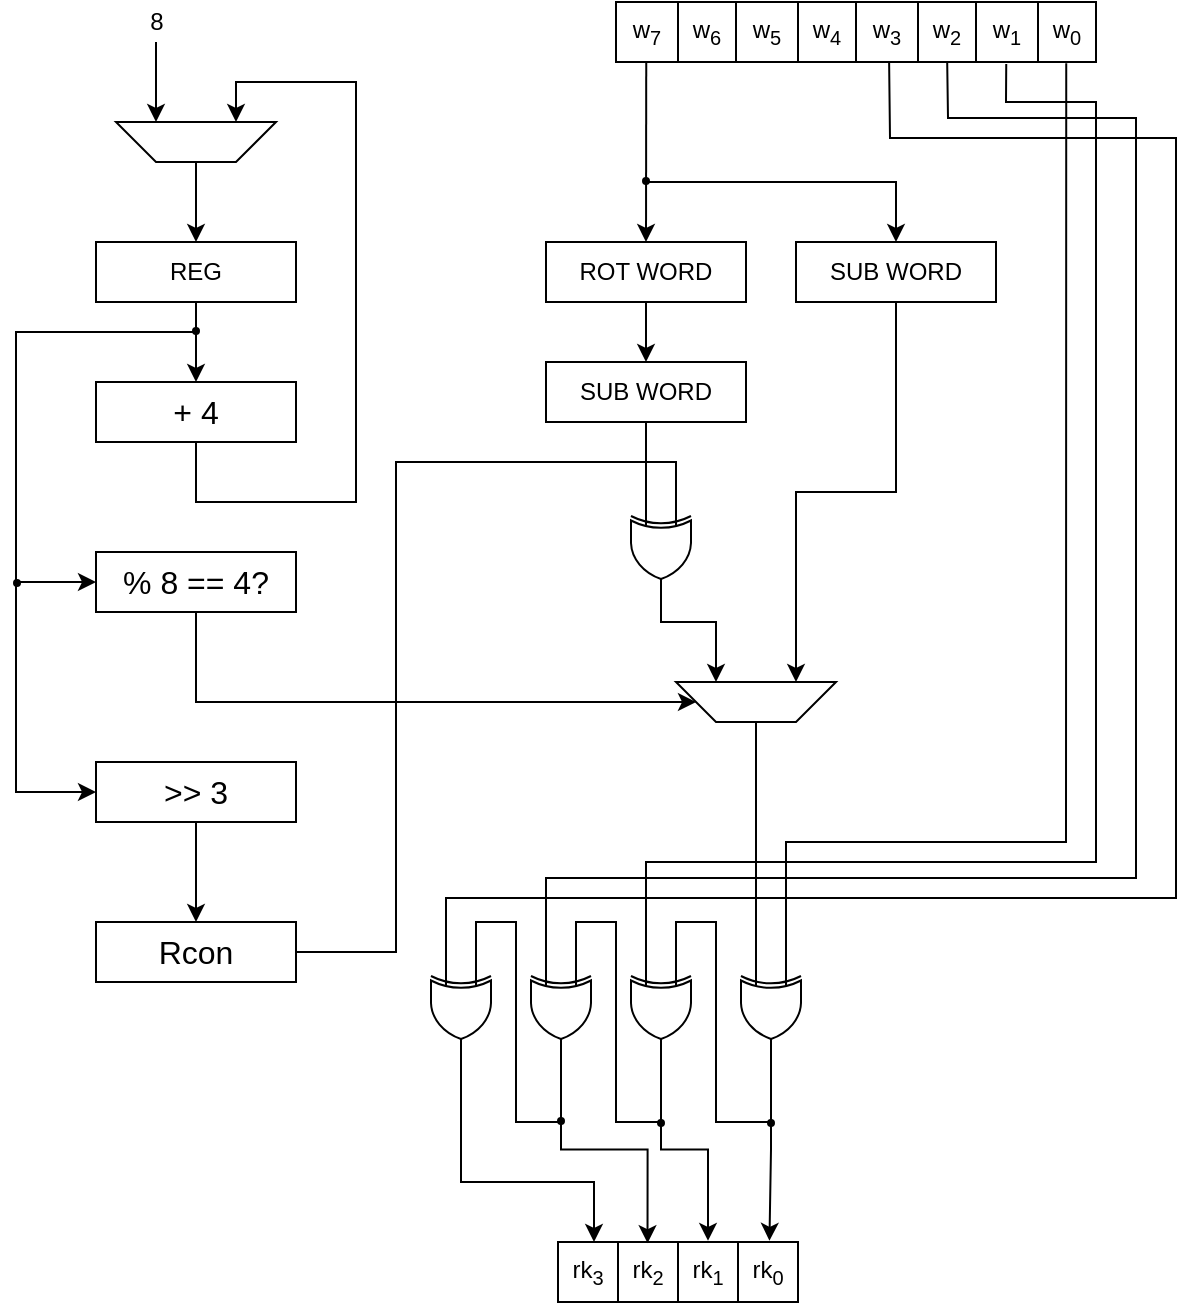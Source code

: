 <mxfile version="14.5.1" type="device"><diagram id="g173k2R82GsO-2RX2NOA" name="Page-1"><mxGraphModel dx="117" dy="66" grid="1" gridSize="10" guides="1" tooltips="1" connect="1" arrows="1" fold="1" page="1" pageScale="1" pageWidth="1000000" pageHeight="1000000" math="0" shadow="0"><root><mxCell id="0"/><mxCell id="1" parent="0"/><mxCell id="l3dijY1AhTBpDaFgQKTL-1" value="" style="shape=table;html=1;whiteSpace=wrap;startSize=0;container=1;collapsible=0;childLayout=tableLayout;" parent="1" vertex="1"><mxGeometry x="1450" y="620" width="240" height="30" as="geometry"/></mxCell><mxCell id="l3dijY1AhTBpDaFgQKTL-2" value="" style="shape=partialRectangle;html=1;whiteSpace=wrap;collapsible=0;dropTarget=0;pointerEvents=0;fillColor=none;top=0;left=0;bottom=0;right=0;points=[[0,0.5],[1,0.5]];portConstraint=eastwest;" parent="l3dijY1AhTBpDaFgQKTL-1" vertex="1"><mxGeometry width="240" height="30" as="geometry"/></mxCell><mxCell id="l3dijY1AhTBpDaFgQKTL-3" value="w&lt;sub&gt;7&lt;/sub&gt;" style="shape=partialRectangle;html=1;whiteSpace=wrap;connectable=0;overflow=hidden;fillColor=none;top=0;left=0;bottom=0;right=0;" parent="l3dijY1AhTBpDaFgQKTL-2" vertex="1"><mxGeometry width="31" height="30" as="geometry"/></mxCell><mxCell id="l3dijY1AhTBpDaFgQKTL-4" value="w&lt;sub&gt;6&lt;/sub&gt;" style="shape=partialRectangle;html=1;whiteSpace=wrap;connectable=0;overflow=hidden;fillColor=none;top=0;left=0;bottom=0;right=0;" parent="l3dijY1AhTBpDaFgQKTL-2" vertex="1"><mxGeometry x="31" width="29" height="30" as="geometry"/></mxCell><mxCell id="l3dijY1AhTBpDaFgQKTL-5" value="w&lt;sub&gt;5&lt;/sub&gt;" style="shape=partialRectangle;html=1;whiteSpace=wrap;connectable=0;overflow=hidden;fillColor=none;top=0;left=0;bottom=0;right=0;" parent="l3dijY1AhTBpDaFgQKTL-2" vertex="1"><mxGeometry x="60" width="31" height="30" as="geometry"/></mxCell><mxCell id="l3dijY1AhTBpDaFgQKTL-6" value="w&lt;sub&gt;4&lt;/sub&gt;" style="shape=partialRectangle;html=1;whiteSpace=wrap;connectable=0;overflow=hidden;fillColor=none;top=0;left=0;bottom=0;right=0;" parent="l3dijY1AhTBpDaFgQKTL-2" vertex="1"><mxGeometry x="91" width="29" height="30" as="geometry"/></mxCell><mxCell id="l3dijY1AhTBpDaFgQKTL-7" value="w&lt;sub&gt;3&lt;/sub&gt;" style="shape=partialRectangle;html=1;whiteSpace=wrap;connectable=0;overflow=hidden;fillColor=none;top=0;left=0;bottom=0;right=0;" parent="l3dijY1AhTBpDaFgQKTL-2" vertex="1"><mxGeometry x="120" width="31" height="30" as="geometry"/></mxCell><mxCell id="l3dijY1AhTBpDaFgQKTL-8" value="w&lt;sub&gt;2&lt;/sub&gt;" style="shape=partialRectangle;html=1;whiteSpace=wrap;connectable=0;overflow=hidden;fillColor=none;top=0;left=0;bottom=0;right=0;" parent="l3dijY1AhTBpDaFgQKTL-2" vertex="1"><mxGeometry x="151" width="29" height="30" as="geometry"/></mxCell><mxCell id="l3dijY1AhTBpDaFgQKTL-9" value="w&lt;sub&gt;1&lt;/sub&gt;" style="shape=partialRectangle;html=1;whiteSpace=wrap;connectable=0;overflow=hidden;fillColor=none;top=0;left=0;bottom=0;right=0;" parent="l3dijY1AhTBpDaFgQKTL-2" vertex="1"><mxGeometry x="180" width="31" height="30" as="geometry"/></mxCell><mxCell id="l3dijY1AhTBpDaFgQKTL-10" value="w&lt;sub&gt;0&lt;/sub&gt;" style="shape=partialRectangle;html=1;whiteSpace=wrap;connectable=0;overflow=hidden;fillColor=none;top=0;left=0;bottom=0;right=0;" parent="l3dijY1AhTBpDaFgQKTL-2" vertex="1"><mxGeometry x="211" width="29" height="30" as="geometry"/></mxCell><mxCell id="l3dijY1AhTBpDaFgQKTL-14" value="" style="edgeStyle=orthogonalEdgeStyle;rounded=0;orthogonalLoop=1;jettySize=auto;html=1;" parent="1" source="l3dijY1AhTBpDaFgQKTL-11" target="l3dijY1AhTBpDaFgQKTL-13" edge="1"><mxGeometry relative="1" as="geometry"/></mxCell><mxCell id="l3dijY1AhTBpDaFgQKTL-11" value="ROT WORD" style="rounded=0;whiteSpace=wrap;html=1;" parent="1" vertex="1"><mxGeometry x="1415" y="740" width="100" height="30" as="geometry"/></mxCell><mxCell id="l3dijY1AhTBpDaFgQKTL-12" value="" style="endArrow=classic;html=1;entryX=0.5;entryY=0;entryDx=0;entryDy=0;exitX=0.063;exitY=0.988;exitDx=0;exitDy=0;exitPerimeter=0;" parent="1" source="l3dijY1AhTBpDaFgQKTL-2" target="l3dijY1AhTBpDaFgQKTL-11" edge="1"><mxGeometry width="50" height="50" relative="1" as="geometry"><mxPoint x="1440" y="760" as="sourcePoint"/><mxPoint x="1490" y="710" as="targetPoint"/></mxGeometry></mxCell><mxCell id="l3dijY1AhTBpDaFgQKTL-13" value="SUB WORD" style="rounded=0;whiteSpace=wrap;html=1;" parent="1" vertex="1"><mxGeometry x="1415" y="800" width="100" height="30" as="geometry"/></mxCell><mxCell id="l3dijY1AhTBpDaFgQKTL-23" style="edgeStyle=orthogonalEdgeStyle;rounded=0;orthogonalLoop=1;jettySize=auto;html=1;exitX=1;exitY=0.5;exitDx=0;exitDy=0;exitPerimeter=0;entryX=0.75;entryY=1;entryDx=0;entryDy=0;" parent="1" source="l3dijY1AhTBpDaFgQKTL-15" target="l3dijY1AhTBpDaFgQKTL-21" edge="1"><mxGeometry relative="1" as="geometry"><Array as="points"><mxPoint x="1473" y="930"/><mxPoint x="1500" y="930"/></Array></mxGeometry></mxCell><mxCell id="l3dijY1AhTBpDaFgQKTL-15" value="" style="verticalLabelPosition=bottom;shadow=0;dashed=0;align=center;html=1;verticalAlign=top;shape=mxgraph.electrical.logic_gates.logic_gate;operation=xor;rotation=90;" parent="1" vertex="1"><mxGeometry x="1450" y="880" width="45" height="30" as="geometry"/></mxCell><mxCell id="l3dijY1AhTBpDaFgQKTL-18" value="" style="endArrow=none;html=1;entryX=0;entryY=0.75;entryDx=0;entryDy=0;entryPerimeter=0;exitX=0.5;exitY=1;exitDx=0;exitDy=0;" parent="1" source="l3dijY1AhTBpDaFgQKTL-13" target="l3dijY1AhTBpDaFgQKTL-15" edge="1"><mxGeometry width="50" height="50" relative="1" as="geometry"><mxPoint x="1430" y="930" as="sourcePoint"/><mxPoint x="1480" y="880" as="targetPoint"/></mxGeometry></mxCell><mxCell id="l3dijY1AhTBpDaFgQKTL-22" style="edgeStyle=orthogonalEdgeStyle;rounded=0;orthogonalLoop=1;jettySize=auto;html=1;exitX=0.5;exitY=1;exitDx=0;exitDy=0;entryX=0.25;entryY=1;entryDx=0;entryDy=0;" parent="1" source="l3dijY1AhTBpDaFgQKTL-19" target="l3dijY1AhTBpDaFgQKTL-21" edge="1"><mxGeometry relative="1" as="geometry"/></mxCell><mxCell id="l3dijY1AhTBpDaFgQKTL-19" value="SUB WORD" style="rounded=0;whiteSpace=wrap;html=1;" parent="1" vertex="1"><mxGeometry x="1540" y="740" width="100" height="30" as="geometry"/></mxCell><mxCell id="l3dijY1AhTBpDaFgQKTL-20" value="" style="endArrow=classic;html=1;entryX=0.5;entryY=0;entryDx=0;entryDy=0;arcSize=0;" parent="1" target="l3dijY1AhTBpDaFgQKTL-19" edge="1"><mxGeometry width="50" height="50" relative="1" as="geometry"><mxPoint x="1465" y="710" as="sourcePoint"/><mxPoint x="1620" y="700" as="targetPoint"/><Array as="points"><mxPoint x="1590" y="710"/></Array></mxGeometry></mxCell><mxCell id="l3dijY1AhTBpDaFgQKTL-21" value="" style="shape=trapezoid;perimeter=trapezoidPerimeter;whiteSpace=wrap;html=1;fixedSize=1;rotation=-180;" parent="1" vertex="1"><mxGeometry x="1480" y="960" width="80" height="20" as="geometry"/></mxCell><mxCell id="l3dijY1AhTBpDaFgQKTL-34" style="edgeStyle=orthogonalEdgeStyle;rounded=0;orthogonalLoop=1;jettySize=auto;html=1;exitX=1;exitY=0.5;exitDx=0;exitDy=0;exitPerimeter=0;entryX=0.881;entryY=-0.019;entryDx=0;entryDy=0;entryPerimeter=0;" parent="1" source="l3dijY1AhTBpDaFgQKTL-24" target="l3dijY1AhTBpDaFgQKTL-29" edge="1"><mxGeometry relative="1" as="geometry"/></mxCell><mxCell id="l3dijY1AhTBpDaFgQKTL-24" value="" style="verticalLabelPosition=bottom;shadow=0;dashed=0;align=center;html=1;verticalAlign=top;shape=mxgraph.electrical.logic_gates.logic_gate;operation=xor;rotation=90;" parent="1" vertex="1"><mxGeometry x="1505" y="1110" width="45" height="30" as="geometry"/></mxCell><mxCell id="l3dijY1AhTBpDaFgQKTL-26" value="" style="endArrow=none;html=1;entryX=0.5;entryY=0;entryDx=0;entryDy=0;exitX=0;exitY=0.75;exitDx=0;exitDy=0;exitPerimeter=0;" parent="1" source="l3dijY1AhTBpDaFgQKTL-24" target="l3dijY1AhTBpDaFgQKTL-21" edge="1"><mxGeometry width="50" height="50" relative="1" as="geometry"><mxPoint x="1490" y="1020" as="sourcePoint"/><mxPoint x="1540" y="970" as="targetPoint"/></mxGeometry></mxCell><mxCell id="l3dijY1AhTBpDaFgQKTL-27" value="" style="endArrow=none;html=1;entryX=0.938;entryY=1.021;entryDx=0;entryDy=0;entryPerimeter=0;exitX=0;exitY=0.25;exitDx=0;exitDy=0;exitPerimeter=0;arcSize=0;" parent="1" source="l3dijY1AhTBpDaFgQKTL-24" target="l3dijY1AhTBpDaFgQKTL-2" edge="1"><mxGeometry width="50" height="50" relative="1" as="geometry"><mxPoint x="1530" y="860" as="sourcePoint"/><mxPoint x="1580" y="810" as="targetPoint"/><Array as="points"><mxPoint x="1535" y="1040"/><mxPoint x="1675" y="1040"/></Array></mxGeometry></mxCell><mxCell id="l3dijY1AhTBpDaFgQKTL-28" value="" style="shape=table;html=1;whiteSpace=wrap;startSize=0;container=1;collapsible=0;childLayout=tableLayout;" parent="1" vertex="1"><mxGeometry x="1421" y="1240" width="120" height="30" as="geometry"/></mxCell><mxCell id="l3dijY1AhTBpDaFgQKTL-29" value="" style="shape=partialRectangle;html=1;whiteSpace=wrap;collapsible=0;dropTarget=0;pointerEvents=0;fillColor=none;top=0;left=0;bottom=0;right=0;points=[[0,0.5],[1,0.5]];portConstraint=eastwest;" parent="l3dijY1AhTBpDaFgQKTL-28" vertex="1"><mxGeometry width="120" height="30" as="geometry"/></mxCell><mxCell id="l3dijY1AhTBpDaFgQKTL-30" value="rk&lt;sub&gt;3&lt;/sub&gt;" style="shape=partialRectangle;html=1;whiteSpace=wrap;connectable=0;overflow=hidden;fillColor=none;top=0;left=0;bottom=0;right=0;" parent="l3dijY1AhTBpDaFgQKTL-29" vertex="1"><mxGeometry width="30" height="30" as="geometry"/></mxCell><mxCell id="l3dijY1AhTBpDaFgQKTL-31" value="rk&lt;sub&gt;2&lt;/sub&gt;" style="shape=partialRectangle;html=1;whiteSpace=wrap;connectable=0;overflow=hidden;fillColor=none;top=0;left=0;bottom=0;right=0;" parent="l3dijY1AhTBpDaFgQKTL-29" vertex="1"><mxGeometry x="30" width="30" height="30" as="geometry"/></mxCell><mxCell id="l3dijY1AhTBpDaFgQKTL-32" value="rk&lt;sub&gt;1&lt;/sub&gt;" style="shape=partialRectangle;html=1;whiteSpace=wrap;connectable=0;overflow=hidden;fillColor=none;top=0;left=0;bottom=0;right=0;" parent="l3dijY1AhTBpDaFgQKTL-29" vertex="1"><mxGeometry x="60" width="30" height="30" as="geometry"/></mxCell><mxCell id="l3dijY1AhTBpDaFgQKTL-33" value="rk&lt;sub&gt;0&lt;/sub&gt;" style="shape=partialRectangle;html=1;whiteSpace=wrap;connectable=0;overflow=hidden;fillColor=none;top=0;left=0;bottom=0;right=0;" parent="l3dijY1AhTBpDaFgQKTL-29" vertex="1"><mxGeometry x="90" width="30" height="30" as="geometry"/></mxCell><mxCell id="H-GJtqc803cPsKEx5D1w-2" style="edgeStyle=orthogonalEdgeStyle;rounded=0;orthogonalLoop=1;jettySize=auto;html=1;exitX=1;exitY=0.5;exitDx=0;exitDy=0;exitPerimeter=0;entryX=0.625;entryY=-0.019;entryDx=0;entryDy=0;entryPerimeter=0;" edge="1" parent="1" source="l3dijY1AhTBpDaFgQKTL-35" target="l3dijY1AhTBpDaFgQKTL-29"><mxGeometry relative="1" as="geometry"/></mxCell><mxCell id="l3dijY1AhTBpDaFgQKTL-35" value="" style="verticalLabelPosition=bottom;shadow=0;dashed=0;align=center;html=1;verticalAlign=top;shape=mxgraph.electrical.logic_gates.logic_gate;operation=xor;rotation=90;" parent="1" vertex="1"><mxGeometry x="1450" y="1110" width="45" height="30" as="geometry"/></mxCell><mxCell id="H-GJtqc803cPsKEx5D1w-4" style="edgeStyle=orthogonalEdgeStyle;rounded=0;orthogonalLoop=1;jettySize=auto;html=1;exitX=1;exitY=0.5;exitDx=0;exitDy=0;exitPerimeter=0;entryX=0.373;entryY=0.019;entryDx=0;entryDy=0;entryPerimeter=0;" edge="1" parent="1" source="l3dijY1AhTBpDaFgQKTL-36" target="l3dijY1AhTBpDaFgQKTL-29"><mxGeometry relative="1" as="geometry"/></mxCell><mxCell id="l3dijY1AhTBpDaFgQKTL-36" value="" style="verticalLabelPosition=bottom;shadow=0;dashed=0;align=center;html=1;verticalAlign=top;shape=mxgraph.electrical.logic_gates.logic_gate;operation=xor;rotation=90;" parent="1" vertex="1"><mxGeometry x="1400" y="1110" width="45" height="30" as="geometry"/></mxCell><mxCell id="H-GJtqc803cPsKEx5D1w-6" style="edgeStyle=orthogonalEdgeStyle;rounded=0;orthogonalLoop=1;jettySize=auto;html=1;exitX=1;exitY=0.5;exitDx=0;exitDy=0;exitPerimeter=0;" edge="1" parent="1" source="l3dijY1AhTBpDaFgQKTL-37"><mxGeometry relative="1" as="geometry"><mxPoint x="1439" y="1240" as="targetPoint"/><Array as="points"><mxPoint x="1373" y="1210"/><mxPoint x="1439" y="1210"/></Array></mxGeometry></mxCell><mxCell id="l3dijY1AhTBpDaFgQKTL-37" value="" style="verticalLabelPosition=bottom;shadow=0;dashed=0;align=center;html=1;verticalAlign=top;shape=mxgraph.electrical.logic_gates.logic_gate;operation=xor;rotation=90;" parent="1" vertex="1"><mxGeometry x="1350" y="1110" width="45" height="30" as="geometry"/></mxCell><mxCell id="H-GJtqc803cPsKEx5D1w-1" value="" style="endArrow=none;html=1;entryX=0;entryY=0.25;entryDx=0;entryDy=0;entryPerimeter=0;arcSize=0;" edge="1" parent="1" target="l3dijY1AhTBpDaFgQKTL-35"><mxGeometry width="50" height="50" relative="1" as="geometry"><mxPoint x="1528" y="1180" as="sourcePoint"/><mxPoint x="1370" y="1100" as="targetPoint"/><Array as="points"><mxPoint x="1500" y="1180"/><mxPoint x="1500" y="1080"/><mxPoint x="1480" y="1080"/></Array></mxGeometry></mxCell><mxCell id="H-GJtqc803cPsKEx5D1w-3" value="" style="endArrow=none;html=1;entryX=0;entryY=0.25;entryDx=0;entryDy=0;entryPerimeter=0;arcSize=0;" edge="1" parent="1"><mxGeometry width="50" height="50" relative="1" as="geometry"><mxPoint x="1473" y="1180" as="sourcePoint"/><mxPoint x="1430" y="1102.5" as="targetPoint"/><Array as="points"><mxPoint x="1450" y="1180"/><mxPoint x="1450" y="1080"/><mxPoint x="1430" y="1080"/></Array></mxGeometry></mxCell><mxCell id="H-GJtqc803cPsKEx5D1w-5" value="" style="endArrow=none;html=1;entryX=0;entryY=0.25;entryDx=0;entryDy=0;entryPerimeter=0;arcSize=0;" edge="1" parent="1"><mxGeometry width="50" height="50" relative="1" as="geometry"><mxPoint x="1423" y="1180" as="sourcePoint"/><mxPoint x="1380" y="1102.5" as="targetPoint"/><Array as="points"><mxPoint x="1400" y="1180"/><mxPoint x="1400" y="1080"/><mxPoint x="1380" y="1080"/></Array></mxGeometry></mxCell><mxCell id="H-GJtqc803cPsKEx5D1w-9" value="" style="edgeStyle=orthogonalEdgeStyle;rounded=0;orthogonalLoop=1;jettySize=auto;html=1;" edge="1" parent="1" source="H-GJtqc803cPsKEx5D1w-7" target="H-GJtqc803cPsKEx5D1w-8"><mxGeometry relative="1" as="geometry"/></mxCell><mxCell id="H-GJtqc803cPsKEx5D1w-7" value="" style="shape=trapezoid;perimeter=trapezoidPerimeter;whiteSpace=wrap;html=1;fixedSize=1;rotation=-180;" vertex="1" parent="1"><mxGeometry x="1200" y="680" width="80" height="20" as="geometry"/></mxCell><mxCell id="H-GJtqc803cPsKEx5D1w-11" value="" style="edgeStyle=orthogonalEdgeStyle;rounded=0;orthogonalLoop=1;jettySize=auto;html=1;" edge="1" parent="1" source="H-GJtqc803cPsKEx5D1w-8" target="H-GJtqc803cPsKEx5D1w-10"><mxGeometry relative="1" as="geometry"/></mxCell><mxCell id="H-GJtqc803cPsKEx5D1w-8" value="REG" style="rounded=0;whiteSpace=wrap;html=1;" vertex="1" parent="1"><mxGeometry x="1190" y="740" width="100" height="30" as="geometry"/></mxCell><mxCell id="H-GJtqc803cPsKEx5D1w-12" style="edgeStyle=orthogonalEdgeStyle;rounded=0;orthogonalLoop=1;jettySize=auto;html=1;exitX=0.5;exitY=1;exitDx=0;exitDy=0;entryX=0.25;entryY=1;entryDx=0;entryDy=0;" edge="1" parent="1" source="H-GJtqc803cPsKEx5D1w-10" target="H-GJtqc803cPsKEx5D1w-7"><mxGeometry relative="1" as="geometry"><Array as="points"><mxPoint x="1240" y="870"/><mxPoint x="1320" y="870"/><mxPoint x="1320" y="660"/><mxPoint x="1260" y="660"/></Array></mxGeometry></mxCell><mxCell id="H-GJtqc803cPsKEx5D1w-10" value="&lt;font style=&quot;font-size: 16px&quot;&gt;+ 4&lt;/font&gt;" style="rounded=0;whiteSpace=wrap;html=1;" vertex="1" parent="1"><mxGeometry x="1190" y="810" width="100" height="30" as="geometry"/></mxCell><mxCell id="H-GJtqc803cPsKEx5D1w-13" value="" style="endArrow=classic;html=1;entryX=0.75;entryY=1;entryDx=0;entryDy=0;" edge="1" parent="1" target="H-GJtqc803cPsKEx5D1w-7"><mxGeometry width="50" height="50" relative="1" as="geometry"><mxPoint x="1220" y="640" as="sourcePoint"/><mxPoint x="1230" y="680" as="targetPoint"/></mxGeometry></mxCell><mxCell id="H-GJtqc803cPsKEx5D1w-17" style="edgeStyle=orthogonalEdgeStyle;rounded=0;orthogonalLoop=1;jettySize=auto;html=1;exitX=0.5;exitY=1;exitDx=0;exitDy=0;entryX=1;entryY=0.5;entryDx=0;entryDy=0;" edge="1" parent="1" source="H-GJtqc803cPsKEx5D1w-14" target="l3dijY1AhTBpDaFgQKTL-21"><mxGeometry relative="1" as="geometry"><Array as="points"><mxPoint x="1240" y="970"/></Array></mxGeometry></mxCell><mxCell id="H-GJtqc803cPsKEx5D1w-14" value="&lt;font style=&quot;font-size: 16px&quot;&gt;% 8 == 4?&lt;/font&gt;" style="rounded=0;whiteSpace=wrap;html=1;" vertex="1" parent="1"><mxGeometry x="1190" y="895" width="100" height="30" as="geometry"/></mxCell><mxCell id="H-GJtqc803cPsKEx5D1w-20" value="" style="edgeStyle=orthogonalEdgeStyle;rounded=0;orthogonalLoop=1;jettySize=auto;html=1;" edge="1" parent="1" source="H-GJtqc803cPsKEx5D1w-18" target="H-GJtqc803cPsKEx5D1w-19"><mxGeometry relative="1" as="geometry"/></mxCell><mxCell id="H-GJtqc803cPsKEx5D1w-18" value="&lt;font style=&quot;font-size: 16px&quot;&gt;&amp;gt;&amp;gt; 3&lt;br&gt;&lt;/font&gt;" style="rounded=0;whiteSpace=wrap;html=1;" vertex="1" parent="1"><mxGeometry x="1190" y="1000" width="100" height="30" as="geometry"/></mxCell><mxCell id="H-GJtqc803cPsKEx5D1w-19" value="&lt;font style=&quot;font-size: 16px&quot;&gt;Rcon&lt;br&gt;&lt;/font&gt;" style="rounded=0;whiteSpace=wrap;html=1;" vertex="1" parent="1"><mxGeometry x="1190" y="1080" width="100" height="30" as="geometry"/></mxCell><mxCell id="H-GJtqc803cPsKEx5D1w-21" value="" style="endArrow=classic;html=1;entryX=0;entryY=0.5;entryDx=0;entryDy=0;arcSize=0;" edge="1" parent="1" target="H-GJtqc803cPsKEx5D1w-14"><mxGeometry width="50" height="50" relative="1" as="geometry"><mxPoint x="1240" y="785" as="sourcePoint"/><mxPoint x="1250" y="895" as="targetPoint"/><Array as="points"><mxPoint x="1150" y="785"/><mxPoint x="1150" y="910"/></Array></mxGeometry></mxCell><mxCell id="H-GJtqc803cPsKEx5D1w-22" value="" style="endArrow=classic;html=1;entryX=0;entryY=0.5;entryDx=0;entryDy=0;arcSize=0;" edge="1" parent="1" target="H-GJtqc803cPsKEx5D1w-18"><mxGeometry width="50" height="50" relative="1" as="geometry"><mxPoint x="1150" y="905" as="sourcePoint"/><mxPoint x="1250" y="925" as="targetPoint"/><Array as="points"><mxPoint x="1150" y="1015"/></Array></mxGeometry></mxCell><mxCell id="H-GJtqc803cPsKEx5D1w-25" value="" style="endArrow=none;html=1;entryX=0.813;entryY=1.033;entryDx=0;entryDy=0;entryPerimeter=0;exitX=0;exitY=0.75;exitDx=0;exitDy=0;exitPerimeter=0;arcSize=0;" edge="1" parent="1" source="l3dijY1AhTBpDaFgQKTL-35" target="l3dijY1AhTBpDaFgQKTL-2"><mxGeometry width="50" height="50" relative="1" as="geometry"><mxPoint x="1490" y="890" as="sourcePoint"/><mxPoint x="1540" y="840" as="targetPoint"/><Array as="points"><mxPoint x="1465" y="1050"/><mxPoint x="1690" y="1050"/><mxPoint x="1690" y="670"/><mxPoint x="1645" y="670"/></Array></mxGeometry></mxCell><mxCell id="H-GJtqc803cPsKEx5D1w-26" value="" style="endArrow=none;html=1;entryX=0.69;entryY=1.008;entryDx=0;entryDy=0;entryPerimeter=0;exitX=0;exitY=0.75;exitDx=0;exitDy=0;exitPerimeter=0;arcSize=0;" edge="1" parent="1" source="l3dijY1AhTBpDaFgQKTL-36" target="l3dijY1AhTBpDaFgQKTL-2"><mxGeometry width="50" height="50" relative="1" as="geometry"><mxPoint x="1475" y="1240" as="sourcePoint"/><mxPoint x="1655.12" y="658.49" as="targetPoint"/><Array as="points"><mxPoint x="1415" y="1058"/><mxPoint x="1710" y="1058"/><mxPoint x="1710" y="678"/><mxPoint x="1616" y="678"/></Array></mxGeometry></mxCell><mxCell id="H-GJtqc803cPsKEx5D1w-27" value="" style="endArrow=none;html=1;exitX=0;exitY=0.75;exitDx=0;exitDy=0;exitPerimeter=0;arcSize=0;entryX=0.569;entryY=1.001;entryDx=0;entryDy=0;entryPerimeter=0;" edge="1" parent="1" source="l3dijY1AhTBpDaFgQKTL-37" target="l3dijY1AhTBpDaFgQKTL-2"><mxGeometry width="50" height="50" relative="1" as="geometry"><mxPoint x="1425.0" y="1242.5" as="sourcePoint"/><mxPoint x="1625.6" y="660.24" as="targetPoint"/><Array as="points"><mxPoint x="1365" y="1068"/><mxPoint x="1730" y="1068"/><mxPoint x="1730" y="688"/><mxPoint x="1587" y="688"/></Array></mxGeometry></mxCell><mxCell id="H-GJtqc803cPsKEx5D1w-28" value="" style="endArrow=none;html=1;exitX=1;exitY=0.5;exitDx=0;exitDy=0;entryX=0;entryY=0.25;entryDx=0;entryDy=0;entryPerimeter=0;arcSize=0;" edge="1" parent="1" source="H-GJtqc803cPsKEx5D1w-19" target="l3dijY1AhTBpDaFgQKTL-15"><mxGeometry width="50" height="50" relative="1" as="geometry"><mxPoint x="1260" y="960" as="sourcePoint"/><mxPoint x="1310" y="910" as="targetPoint"/><Array as="points"><mxPoint x="1340" y="1095"/><mxPoint x="1340" y="850"/><mxPoint x="1480" y="850"/></Array></mxGeometry></mxCell><mxCell id="H-GJtqc803cPsKEx5D1w-29" value="" style="ellipse;whiteSpace=wrap;html=1;aspect=fixed;fillColor=#000000;" vertex="1" parent="1"><mxGeometry x="1463.5" y="708" width="3" height="3" as="geometry"/></mxCell><mxCell id="H-GJtqc803cPsKEx5D1w-30" value="" style="ellipse;whiteSpace=wrap;html=1;aspect=fixed;fillColor=#000000;" vertex="1" parent="1"><mxGeometry x="1238.5" y="783" width="3" height="3" as="geometry"/></mxCell><mxCell id="H-GJtqc803cPsKEx5D1w-31" value="" style="ellipse;whiteSpace=wrap;html=1;aspect=fixed;fillColor=#000000;" vertex="1" parent="1"><mxGeometry x="1149" y="909" width="3" height="3" as="geometry"/></mxCell><mxCell id="H-GJtqc803cPsKEx5D1w-32" value="8" style="text;html=1;align=center;verticalAlign=middle;resizable=0;points=[];autosize=1;" vertex="1" parent="1"><mxGeometry x="1210" y="620" width="20" height="20" as="geometry"/></mxCell><mxCell id="H-GJtqc803cPsKEx5D1w-33" value="" style="ellipse;whiteSpace=wrap;html=1;aspect=fixed;fillColor=#000000;" vertex="1" parent="1"><mxGeometry x="1526" y="1179" width="3" height="3" as="geometry"/></mxCell><mxCell id="H-GJtqc803cPsKEx5D1w-34" value="" style="ellipse;whiteSpace=wrap;html=1;aspect=fixed;fillColor=#000000;" vertex="1" parent="1"><mxGeometry x="1471" y="1179" width="3" height="3" as="geometry"/></mxCell><mxCell id="H-GJtqc803cPsKEx5D1w-36" value="" style="ellipse;whiteSpace=wrap;html=1;aspect=fixed;fillColor=#000000;" vertex="1" parent="1"><mxGeometry x="1421" y="1178" width="3" height="3" as="geometry"/></mxCell></root></mxGraphModel></diagram></mxfile>